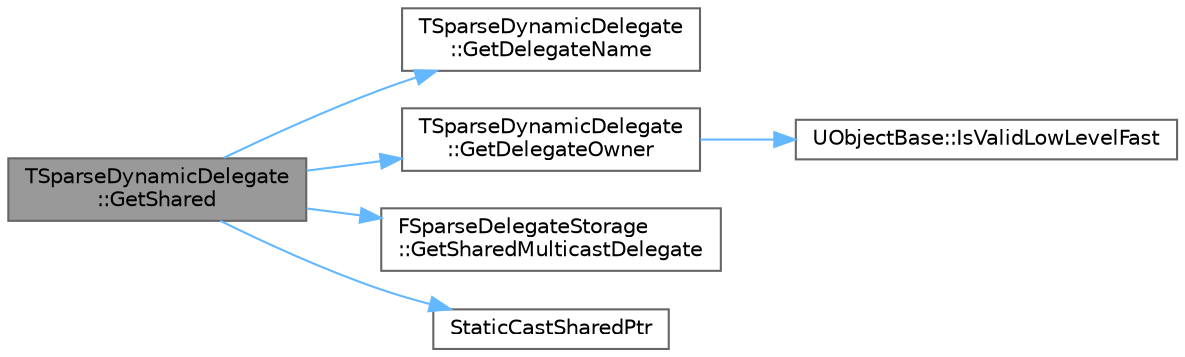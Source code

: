 digraph "TSparseDynamicDelegate::GetShared"
{
 // INTERACTIVE_SVG=YES
 // LATEX_PDF_SIZE
  bgcolor="transparent";
  edge [fontname=Helvetica,fontsize=10,labelfontname=Helvetica,labelfontsize=10];
  node [fontname=Helvetica,fontsize=10,shape=box,height=0.2,width=0.4];
  rankdir="LR";
  Node1 [id="Node000001",label="TSparseDynamicDelegate\l::GetShared",height=0.2,width=0.4,color="gray40", fillcolor="grey60", style="filled", fontcolor="black",tooltip="Returns the multicast delegate if any delegates are bound to the sparse delegate."];
  Node1 -> Node2 [id="edge1_Node000001_Node000002",color="steelblue1",style="solid",tooltip=" "];
  Node2 [id="Node000002",label="TSparseDynamicDelegate\l::GetDelegateName",height=0.2,width=0.4,color="grey40", fillcolor="white", style="filled",URL="$db/d28/structTSparseDynamicDelegate.html#a394a19c312fc2911888ea771852ff782",tooltip=" "];
  Node1 -> Node3 [id="edge2_Node000001_Node000003",color="steelblue1",style="solid",tooltip=" "];
  Node3 [id="Node000003",label="TSparseDynamicDelegate\l::GetDelegateOwner",height=0.2,width=0.4,color="grey40", fillcolor="white", style="filled",URL="$db/d28/structTSparseDynamicDelegate.html#a802e4fc079f9b92a06f3c44180df3a91",tooltip=" "];
  Node3 -> Node4 [id="edge3_Node000003_Node000004",color="steelblue1",style="solid",tooltip=" "];
  Node4 [id="Node000004",label="UObjectBase::IsValidLowLevelFast",height=0.2,width=0.4,color="grey40", fillcolor="white", style="filled",URL="$d9/dc4/classUObjectBase.html#ab3f46c2c94d1fb9c28b0852542f72439",tooltip="Faster version of IsValidLowLevel."];
  Node1 -> Node5 [id="edge4_Node000001_Node000005",color="steelblue1",style="solid",tooltip=" "];
  Node5 [id="Node000005",label="FSparseDelegateStorage\l::GetSharedMulticastDelegate",height=0.2,width=0.4,color="grey40", fillcolor="white", style="filled",URL="$dc/d7d/structFSparseDelegateStorage.html#aedbe2057a5c813204ff436baa39c3c1c",tooltip="Acquires the actual Multicast Delegate from the annotation if any delegates are bound to it as a shar..."];
  Node1 -> Node6 [id="edge5_Node000001_Node000006",color="steelblue1",style="solid",tooltip=" "];
  Node6 [id="Node000006",label="StaticCastSharedPtr",height=0.2,width=0.4,color="grey40", fillcolor="white", style="filled",URL="$d2/d17/SharedPointer_8h.html#a2ef0bc0c87e174afbd6a19ca229b95e1",tooltip="Casts a shared pointer of one type to another type."];
}
